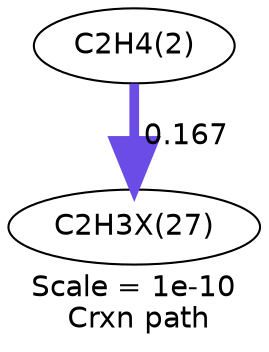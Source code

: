 digraph reaction_paths {
center=1;
s5 -> s33[fontname="Helvetica", style="setlinewidth(4.65)", arrowsize=2.32, color="0.7, 0.667, 0.9"
, label=" 0.167"];
s5 [ fontname="Helvetica", label="C2H4(2)"];
s33 [ fontname="Helvetica", label="C2H3X(27)"];
 label = "Scale = 1e-10\l Crxn path";
 fontname = "Helvetica";
}
